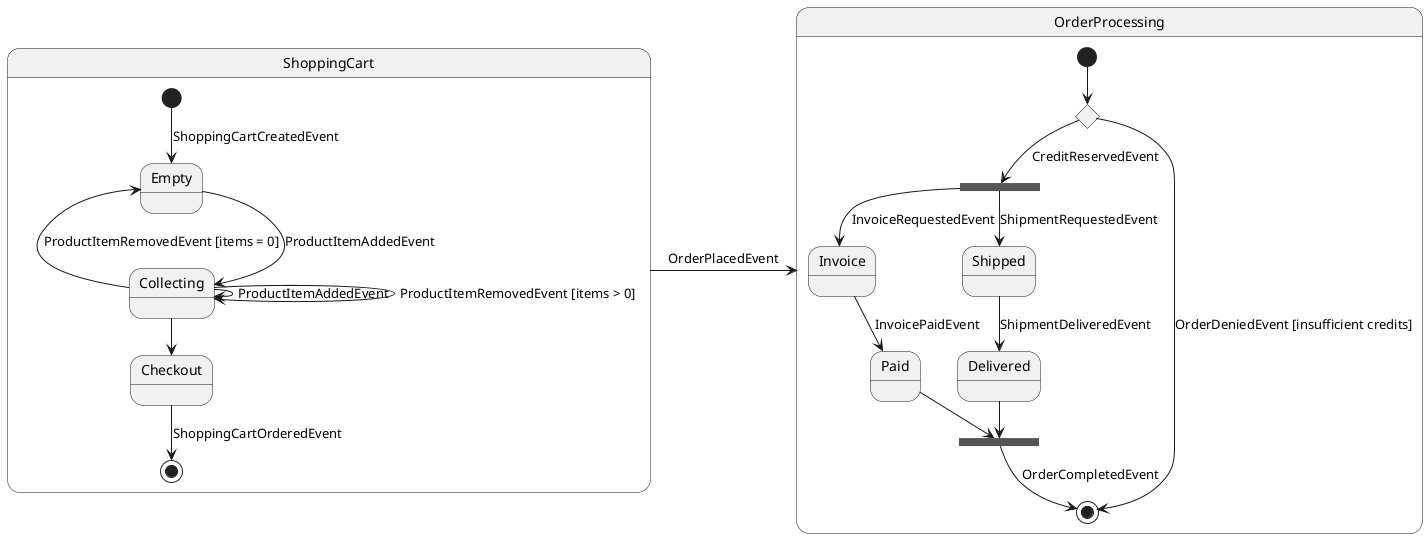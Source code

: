 @startuml
state ShoppingCart {
    [*] --> Empty: ShoppingCartCreatedEvent
    Empty --> Collecting: ProductItemAddedEvent
    Collecting -left-> Empty: ProductItemRemovedEvent [items = 0]
    Collecting --> Collecting: ProductItemAddedEvent
    Collecting --> Collecting: ProductItemRemovedEvent [items > 0]
    Collecting --> Checkout
    Checkout --> [*]: ShoppingCartOrderedEvent
}

state OrderProcessing {
    ShoppingCart -> OrderProcessing: OrderPlacedEvent
    state startProcessing <<fork>>
    state creditReservation <<choice>>
    state endProcessing <<fork>>

    [*] --> creditReservation

    creditReservation --> [*]: OrderDeniedEvent [insufficient credits]
    creditReservation --> startProcessing: CreditReservedEvent

    startProcessing --> Invoice: InvoiceRequestedEvent
    Invoice --> Paid: InvoicePaidEvent
    Paid --> endProcessing

    startProcessing --> Shipped: ShipmentRequestedEvent
    Shipped --> Delivered: ShipmentDeliveredEvent
    Delivered --> endProcessing

    endProcessing --> [*]: OrderCompletedEvent
}
@enduml

